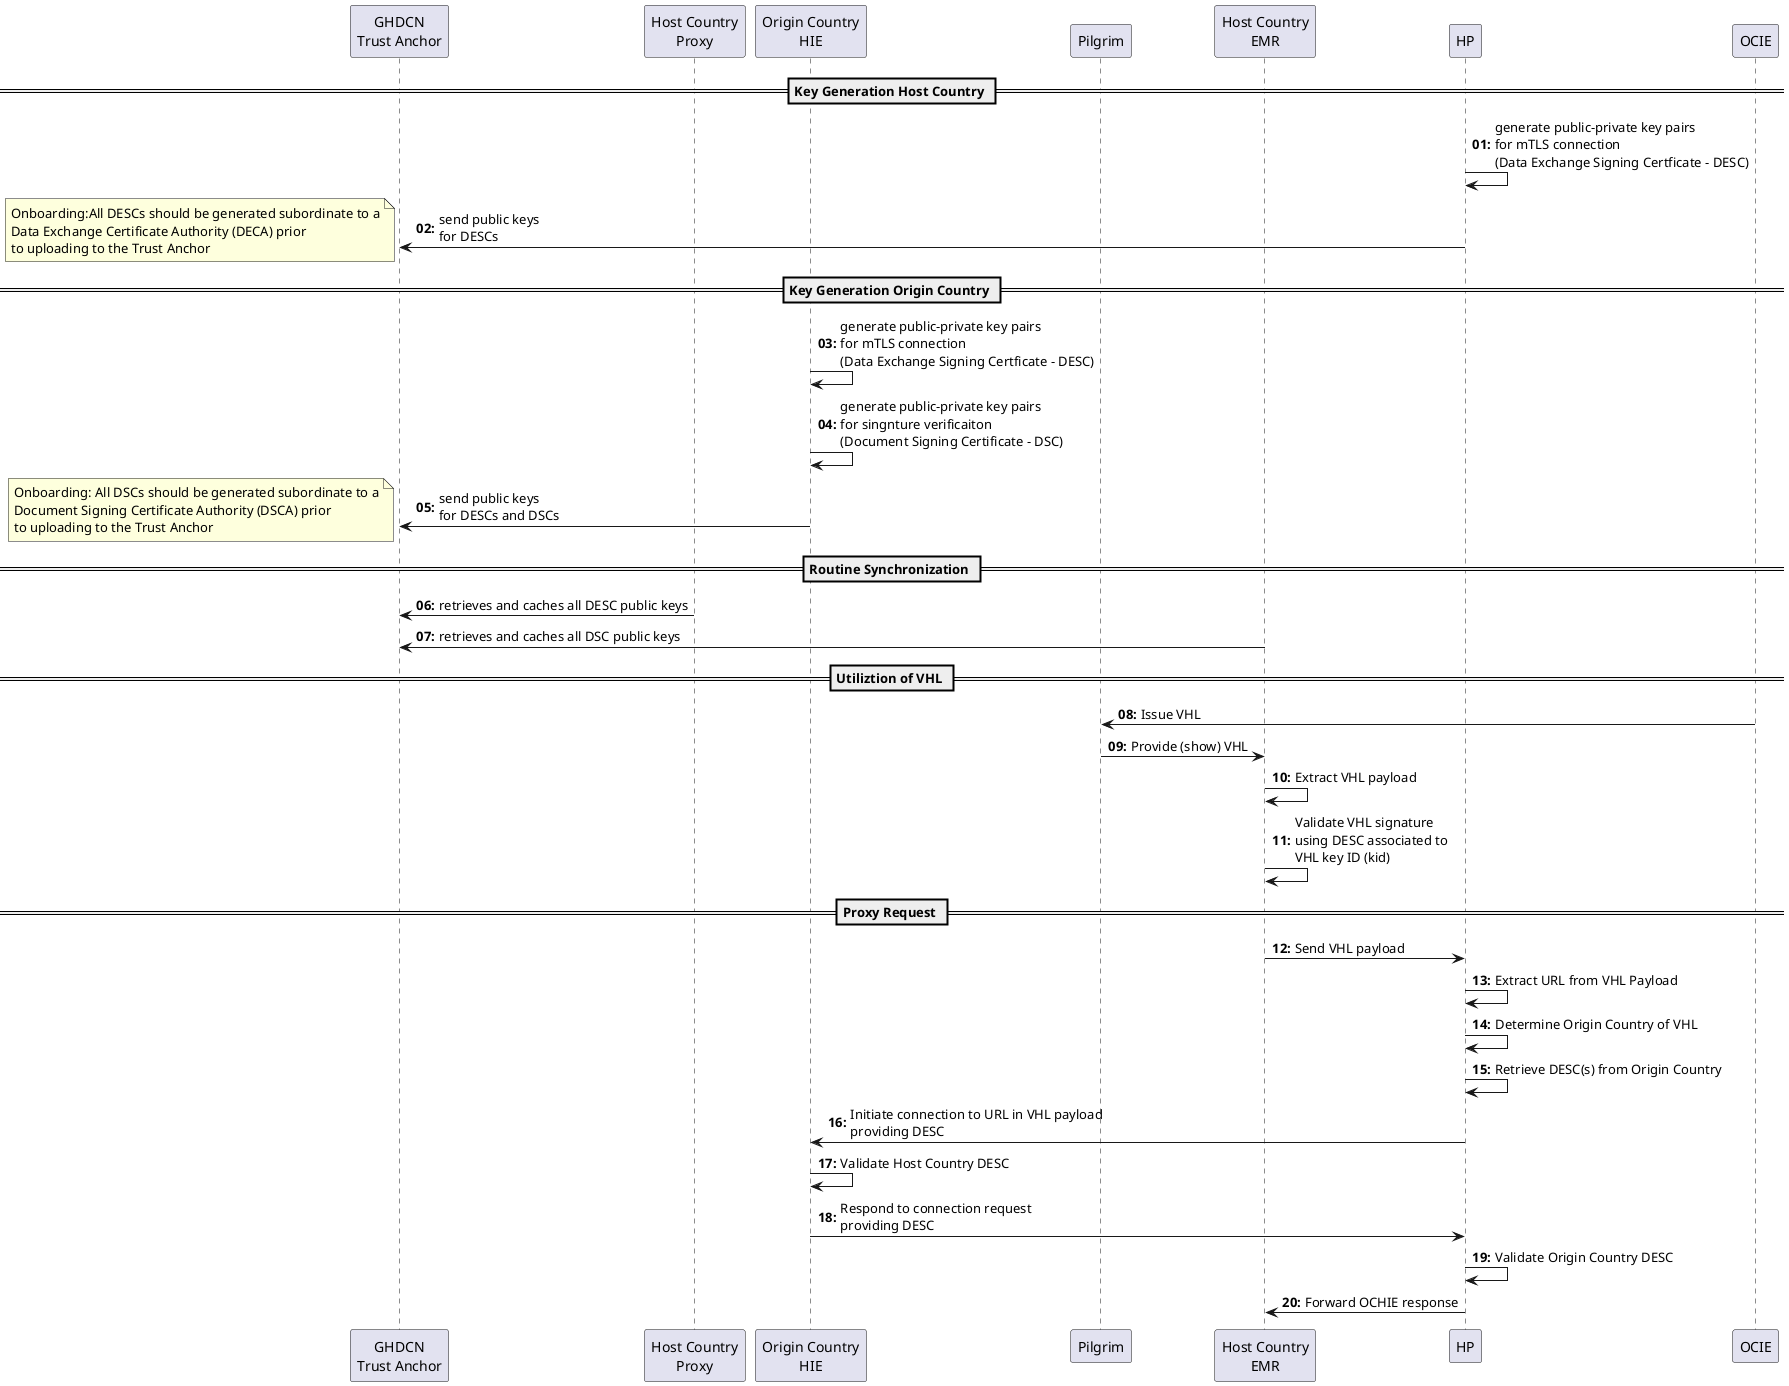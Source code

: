 @startuml




participant "Origin Country\nHIE" as OCHIE
participant "GHDCN\nTrust Anchor" as TA
participant "Host Country\nProxy" as HCP
participant "Origin Country\nHIE" as OCHIE
participant "Pilgrim" as P

participant "Host Country\nEMR" as HCEMR



autonumber "<b>00:</b>"



== Key Generation Host Country ==
HP -> HP : generate public-private key pairs\nfor mTLS connection\n(Data Exchange Signing Certficate - DESC)
HP  -> TA: send public keys\nfor DESCs


note left
	Onboarding:All DESCs should be generated subordinate to a
	Data Exchange Certificate Authority (DECA) prior
	to uploading to the Trust Anchor
end note


== Key Generation Origin Country ==
OCHIE -> OCHIE : generate public-private key pairs\nfor mTLS connection\n(Data Exchange Signing Certficate - DESC)
OCHIE -> OCHIE : generate public-private key pairs\nfor singnture verificaiton\n(Document Signing Certificate - DSC)
OCHIE -> TA: send public keys\nfor DESCs and DSCs


note left
	Onboarding: All DSCs should be generated subordinate to a
	Document Signing Certificate Authority (DSCA) prior
	to uploading to the Trust Anchor
end note


== Routine Synchronization ==
  HCP -> TA : retrieves and caches all DESC public keys
  HCEMR -> TA : retrieves and caches all DSC public keys



== Utiliztion of VHL ==

OCIE -> P : Issue VHL
P -> HCEMR : Provide (show) VHL
HCEMR -> HCEMR : Extract VHL payload
HCEMR -> HCEMR : Validate VHL signature\nusing DESC associated to\nVHL key ID (kid)


== Proxy Request ==

HCEMR -> HP : Send VHL payload
HP -> HP : Extract URL from VHL Payload
HP -> HP : Determine Origin Country of VHL
HP -> HP : Retrieve DESC(s) from Origin Country
HP -> OCHIE : Initiate connection to URL in VHL payload\nproviding DESC
OCHIE -> OCHIE : Validate Host Country DESC
OCHIE -> HP : Respond to connection request\nproviding DESC
HP -> HP : Validate Origin Country DESC
HP -> HCEMR : Forward OCHIE response


@enduml

